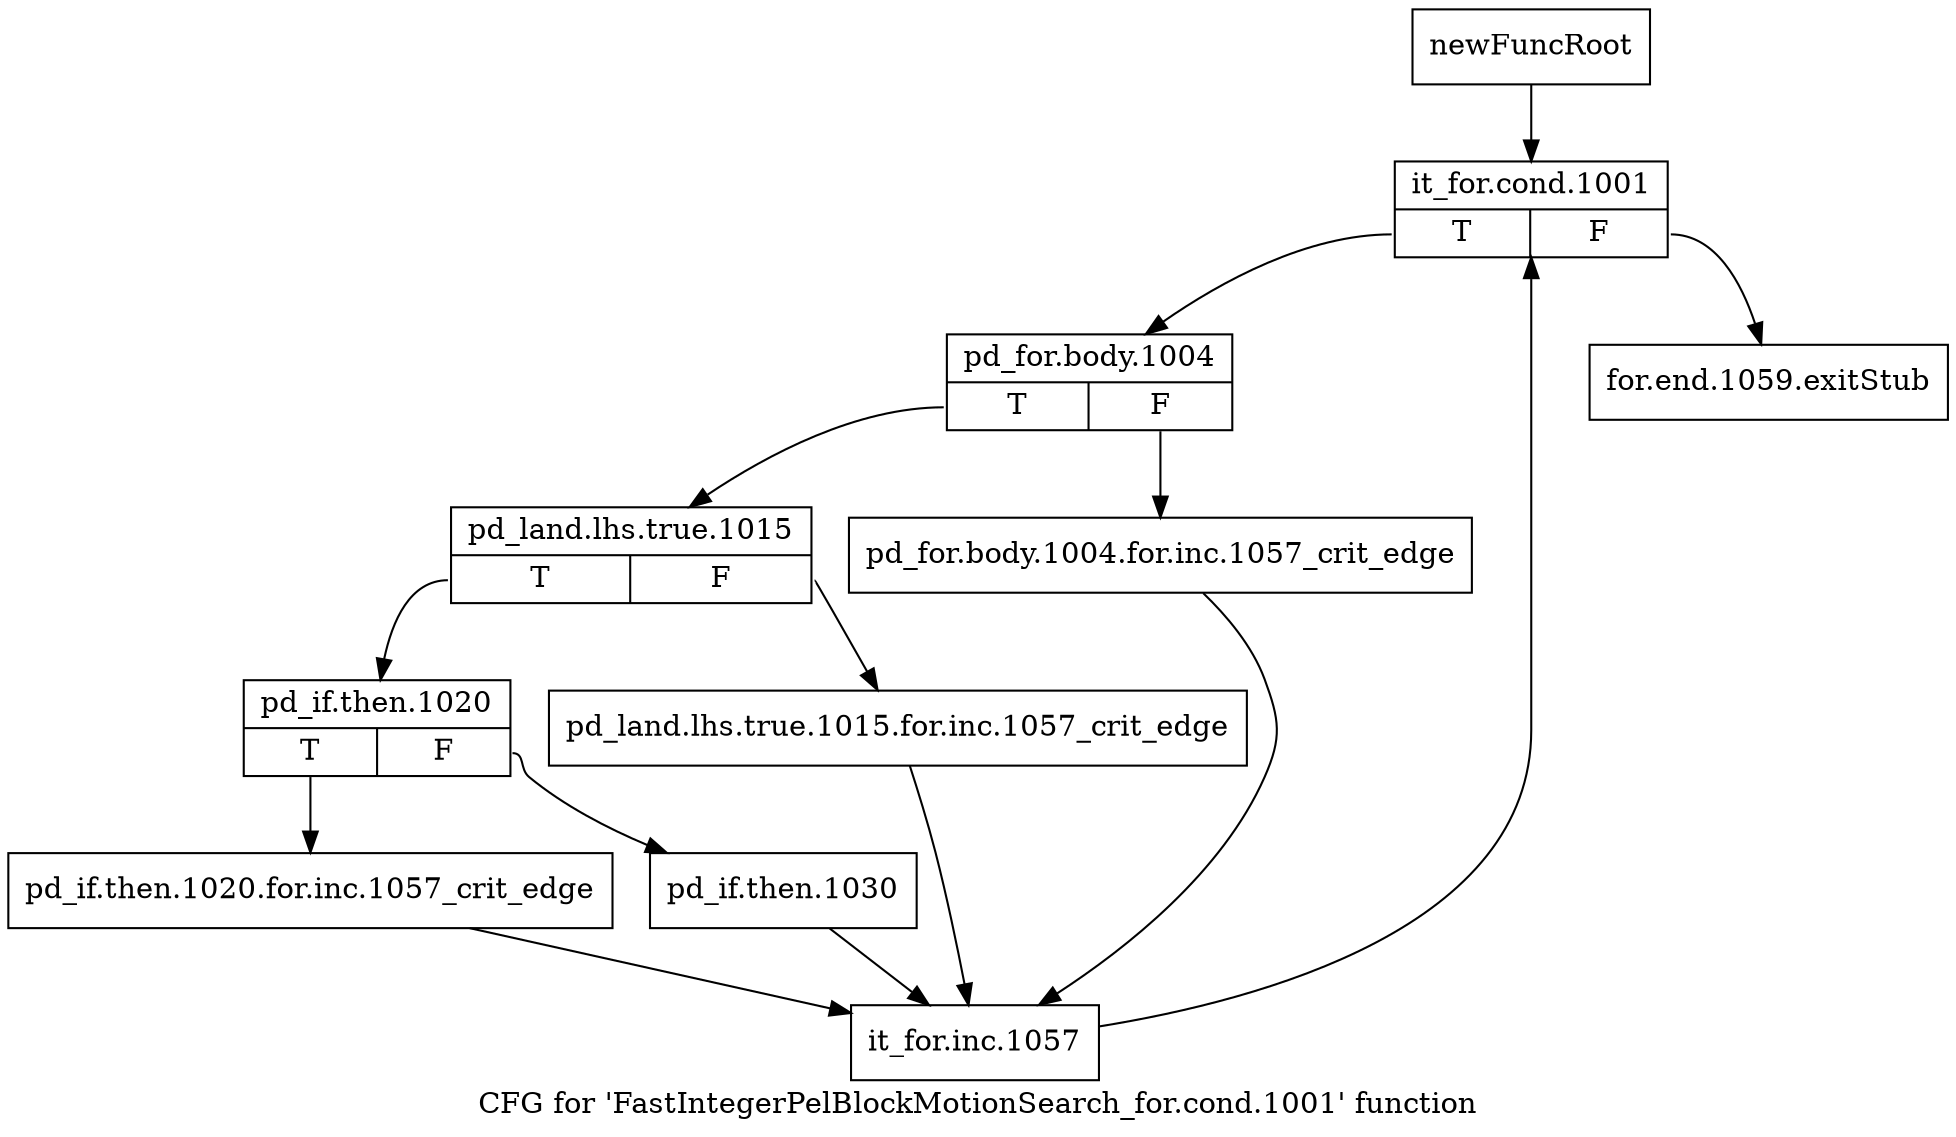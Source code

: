 digraph "CFG for 'FastIntegerPelBlockMotionSearch_for.cond.1001' function" {
	label="CFG for 'FastIntegerPelBlockMotionSearch_for.cond.1001' function";

	Node0x2431130 [shape=record,label="{newFuncRoot}"];
	Node0x2431130 -> Node0x24311d0;
	Node0x2431180 [shape=record,label="{for.end.1059.exitStub}"];
	Node0x24311d0 [shape=record,label="{it_for.cond.1001|{<s0>T|<s1>F}}"];
	Node0x24311d0:s0 -> Node0x2431220;
	Node0x24311d0:s1 -> Node0x2431180;
	Node0x2431220 [shape=record,label="{pd_for.body.1004|{<s0>T|<s1>F}}"];
	Node0x2431220:s0 -> Node0x24312c0;
	Node0x2431220:s1 -> Node0x2431270;
	Node0x2431270 [shape=record,label="{pd_for.body.1004.for.inc.1057_crit_edge}"];
	Node0x2431270 -> Node0x2431450;
	Node0x24312c0 [shape=record,label="{pd_land.lhs.true.1015|{<s0>T|<s1>F}}"];
	Node0x24312c0:s0 -> Node0x2431360;
	Node0x24312c0:s1 -> Node0x2431310;
	Node0x2431310 [shape=record,label="{pd_land.lhs.true.1015.for.inc.1057_crit_edge}"];
	Node0x2431310 -> Node0x2431450;
	Node0x2431360 [shape=record,label="{pd_if.then.1020|{<s0>T|<s1>F}}"];
	Node0x2431360:s0 -> Node0x2431400;
	Node0x2431360:s1 -> Node0x24313b0;
	Node0x24313b0 [shape=record,label="{pd_if.then.1030}"];
	Node0x24313b0 -> Node0x2431450;
	Node0x2431400 [shape=record,label="{pd_if.then.1020.for.inc.1057_crit_edge}"];
	Node0x2431400 -> Node0x2431450;
	Node0x2431450 [shape=record,label="{it_for.inc.1057}"];
	Node0x2431450 -> Node0x24311d0;
}
